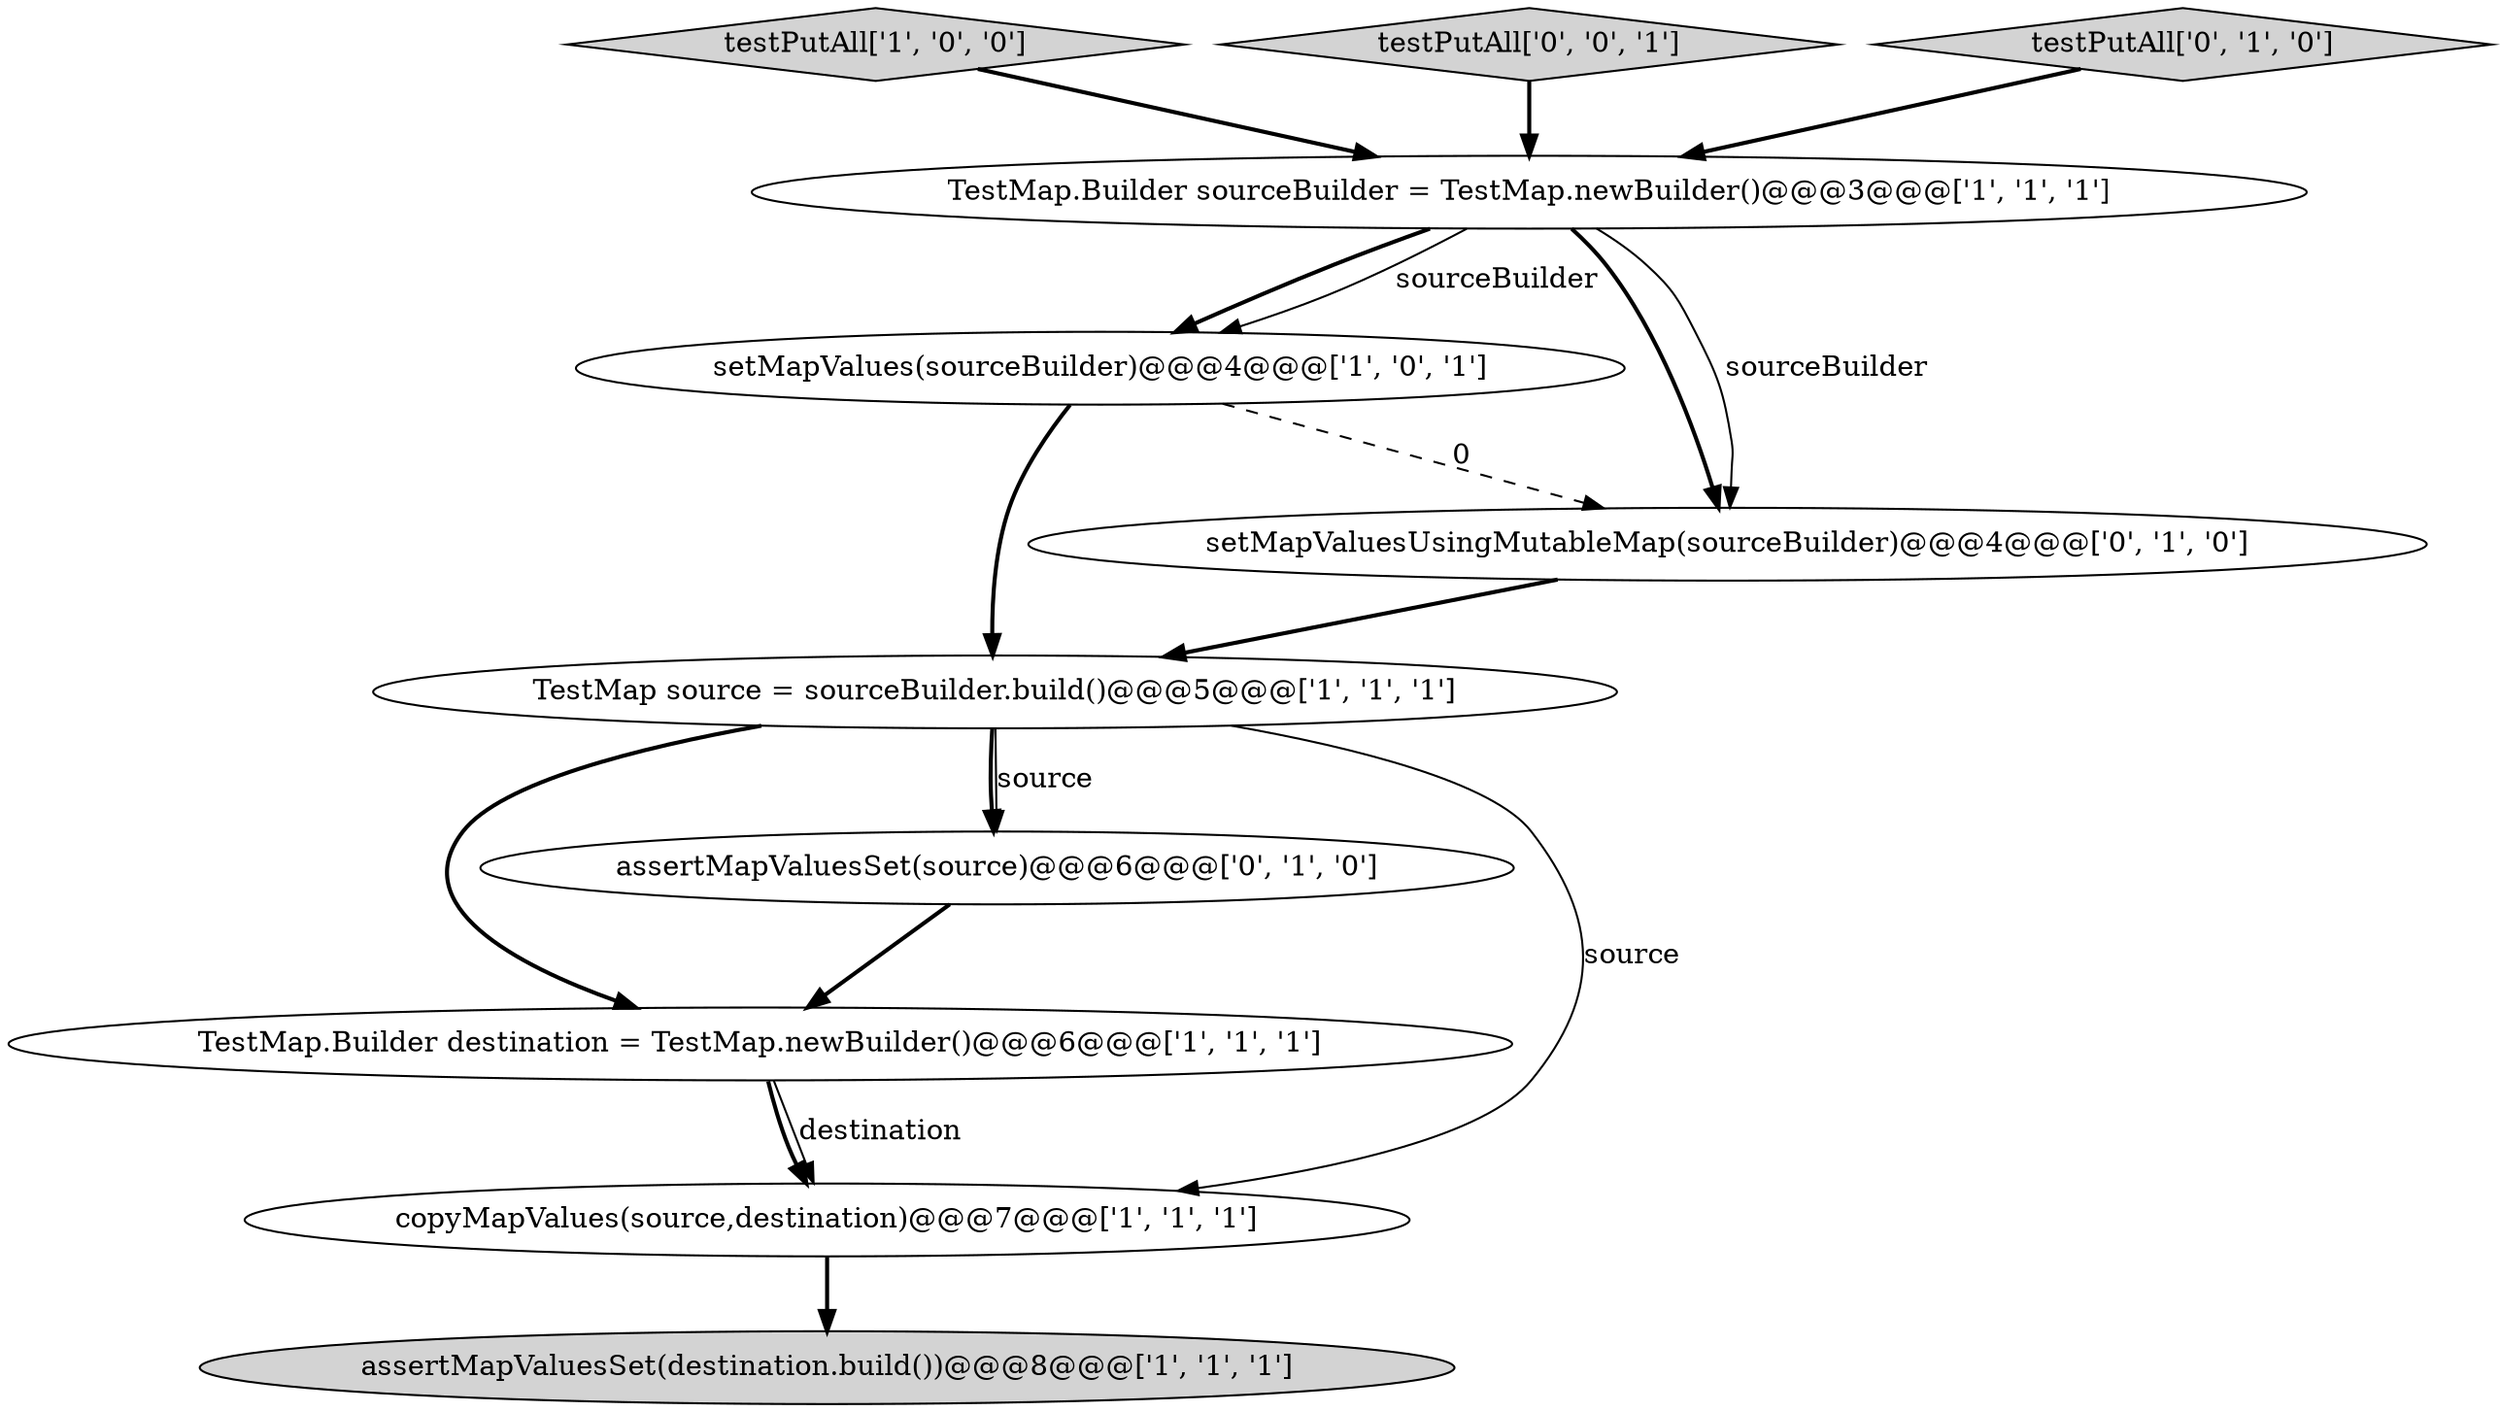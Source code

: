 digraph {
3 [style = filled, label = "TestMap.Builder destination = TestMap.newBuilder()@@@6@@@['1', '1', '1']", fillcolor = white, shape = ellipse image = "AAA0AAABBB1BBB"];
4 [style = filled, label = "TestMap.Builder sourceBuilder = TestMap.newBuilder()@@@3@@@['1', '1', '1']", fillcolor = white, shape = ellipse image = "AAA0AAABBB1BBB"];
0 [style = filled, label = "testPutAll['1', '0', '0']", fillcolor = lightgray, shape = diamond image = "AAA0AAABBB1BBB"];
5 [style = filled, label = "setMapValues(sourceBuilder)@@@4@@@['1', '0', '1']", fillcolor = white, shape = ellipse image = "AAA0AAABBB1BBB"];
10 [style = filled, label = "testPutAll['0', '0', '1']", fillcolor = lightgray, shape = diamond image = "AAA0AAABBB3BBB"];
7 [style = filled, label = "testPutAll['0', '1', '0']", fillcolor = lightgray, shape = diamond image = "AAA0AAABBB2BBB"];
9 [style = filled, label = "assertMapValuesSet(source)@@@6@@@['0', '1', '0']", fillcolor = white, shape = ellipse image = "AAA1AAABBB2BBB"];
1 [style = filled, label = "assertMapValuesSet(destination.build())@@@8@@@['1', '1', '1']", fillcolor = lightgray, shape = ellipse image = "AAA0AAABBB1BBB"];
8 [style = filled, label = "setMapValuesUsingMutableMap(sourceBuilder)@@@4@@@['0', '1', '0']", fillcolor = white, shape = ellipse image = "AAA1AAABBB2BBB"];
2 [style = filled, label = "TestMap source = sourceBuilder.build()@@@5@@@['1', '1', '1']", fillcolor = white, shape = ellipse image = "AAA0AAABBB1BBB"];
6 [style = filled, label = "copyMapValues(source,destination)@@@7@@@['1', '1', '1']", fillcolor = white, shape = ellipse image = "AAA0AAABBB1BBB"];
3->6 [style = solid, label="destination"];
2->6 [style = solid, label="source"];
4->5 [style = bold, label=""];
5->2 [style = bold, label=""];
2->9 [style = bold, label=""];
9->3 [style = bold, label=""];
5->8 [style = dashed, label="0"];
8->2 [style = bold, label=""];
0->4 [style = bold, label=""];
4->8 [style = bold, label=""];
4->8 [style = solid, label="sourceBuilder"];
7->4 [style = bold, label=""];
10->4 [style = bold, label=""];
3->6 [style = bold, label=""];
6->1 [style = bold, label=""];
2->3 [style = bold, label=""];
4->5 [style = solid, label="sourceBuilder"];
2->9 [style = solid, label="source"];
}
